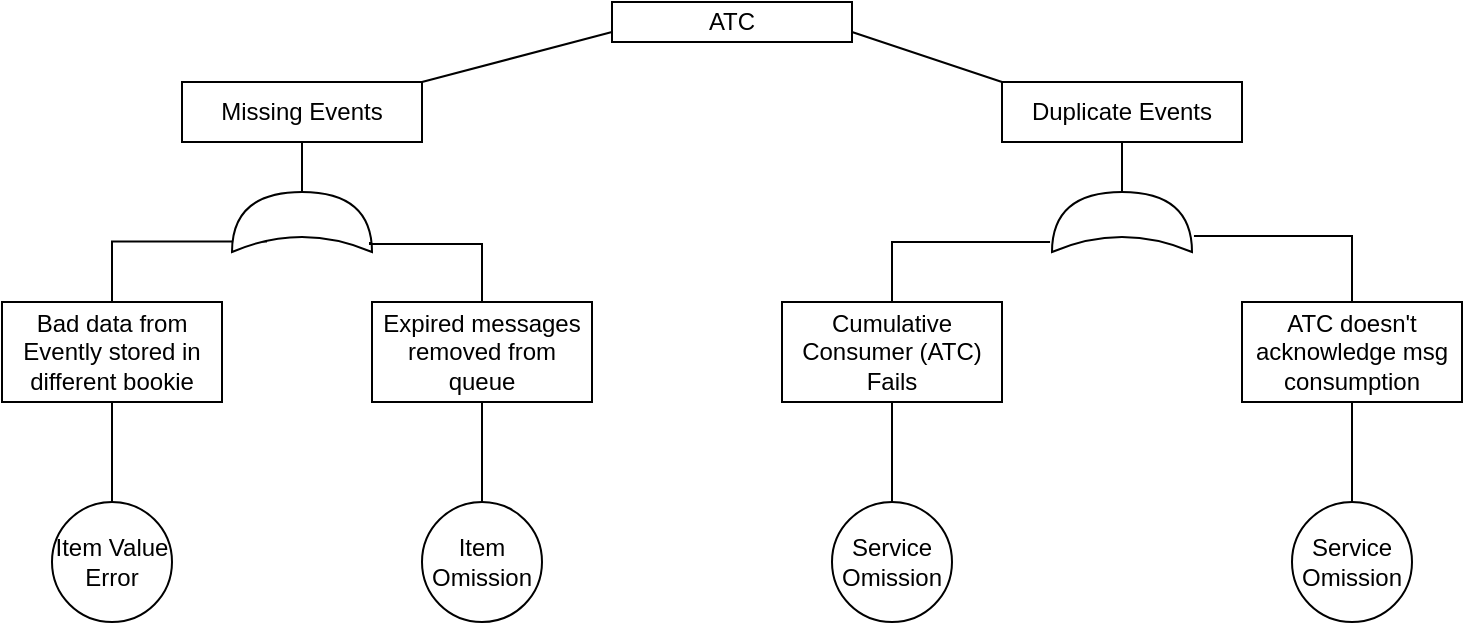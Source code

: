 <mxfile version="13.9.7" type="device"><diagram id="naxGSPAOYbPyImn8yA4t" name="Page-1"><mxGraphModel dx="868" dy="482" grid="1" gridSize="10" guides="1" tooltips="1" connect="1" arrows="1" fold="1" page="1" pageScale="1" pageWidth="850" pageHeight="1100" math="0" shadow="0"><root><mxCell id="0"/><mxCell id="1" parent="0"/><mxCell id="3ZHkUG61Bo4Mpg361qM--13" style="rounded=0;orthogonalLoop=1;jettySize=auto;html=1;exitX=1;exitY=0.75;exitDx=0;exitDy=0;entryX=0;entryY=0;entryDx=0;entryDy=0;endArrow=none;endFill=0;" edge="1" parent="1" source="c1bq1e-k6xkN_Hdr-FVe-1" target="3ZHkUG61Bo4Mpg361qM--12"><mxGeometry relative="1" as="geometry"/></mxCell><mxCell id="c1bq1e-k6xkN_Hdr-FVe-1" value="ATC" style="rounded=0;whiteSpace=wrap;html=1;" parent="1" vertex="1"><mxGeometry x="365" y="30" width="120" height="20" as="geometry"/></mxCell><mxCell id="3ZHkUG61Bo4Mpg361qM--2" style="edgeStyle=orthogonalEdgeStyle;rounded=0;orthogonalLoop=1;jettySize=auto;html=1;exitX=0.5;exitY=1;exitDx=0;exitDy=0;entryX=1;entryY=0.5;entryDx=0;entryDy=0;entryPerimeter=0;endArrow=none;endFill=0;" edge="1" parent="1" source="c1bq1e-k6xkN_Hdr-FVe-2" target="3ZHkUG61Bo4Mpg361qM--1"><mxGeometry relative="1" as="geometry"/></mxCell><mxCell id="c1bq1e-k6xkN_Hdr-FVe-2" value="Missing Events" style="rounded=0;whiteSpace=wrap;html=1;" parent="1" vertex="1"><mxGeometry x="150" y="70" width="120" height="30" as="geometry"/></mxCell><mxCell id="c1bq1e-k6xkN_Hdr-FVe-3" value="" style="endArrow=none;html=1;exitX=1;exitY=0;exitDx=0;exitDy=0;entryX=0;entryY=0.75;entryDx=0;entryDy=0;" parent="1" source="c1bq1e-k6xkN_Hdr-FVe-2" target="c1bq1e-k6xkN_Hdr-FVe-1" edge="1"><mxGeometry width="50" height="50" relative="1" as="geometry"><mxPoint x="280" y="70" as="sourcePoint"/><mxPoint x="330" y="20" as="targetPoint"/></mxGeometry></mxCell><mxCell id="3ZHkUG61Bo4Mpg361qM--7" style="edgeStyle=orthogonalEdgeStyle;rounded=0;orthogonalLoop=1;jettySize=auto;html=1;exitX=0.175;exitY=0.25;exitDx=0;exitDy=0;exitPerimeter=0;entryX=0.5;entryY=0;entryDx=0;entryDy=0;endArrow=none;endFill=0;" edge="1" parent="1" source="3ZHkUG61Bo4Mpg361qM--1" target="3ZHkUG61Bo4Mpg361qM--3"><mxGeometry relative="1" as="geometry"/></mxCell><mxCell id="3ZHkUG61Bo4Mpg361qM--1" value="" style="shape=xor;whiteSpace=wrap;html=1;rotation=-90;" vertex="1" parent="1"><mxGeometry x="195" y="105" width="30" height="70" as="geometry"/></mxCell><mxCell id="3ZHkUG61Bo4Mpg361qM--9" style="edgeStyle=orthogonalEdgeStyle;rounded=0;orthogonalLoop=1;jettySize=auto;html=1;exitX=0.5;exitY=1;exitDx=0;exitDy=0;entryX=0.5;entryY=0;entryDx=0;entryDy=0;endArrow=none;endFill=0;" edge="1" parent="1" source="3ZHkUG61Bo4Mpg361qM--3" target="3ZHkUG61Bo4Mpg361qM--5"><mxGeometry relative="1" as="geometry"/></mxCell><mxCell id="3ZHkUG61Bo4Mpg361qM--3" value="Bad data from Evently stored in different bookie" style="rounded=0;whiteSpace=wrap;html=1;" vertex="1" parent="1"><mxGeometry x="60" y="180" width="110" height="50" as="geometry"/></mxCell><mxCell id="3ZHkUG61Bo4Mpg361qM--5" value="Item Value Error" style="ellipse;whiteSpace=wrap;html=1;aspect=fixed;" vertex="1" parent="1"><mxGeometry x="85" y="280" width="60" height="60" as="geometry"/></mxCell><mxCell id="3ZHkUG61Bo4Mpg361qM--6" value="Item Omission" style="ellipse;whiteSpace=wrap;html=1;aspect=fixed;" vertex="1" parent="1"><mxGeometry x="270" y="280" width="60" height="60" as="geometry"/></mxCell><mxCell id="3ZHkUG61Bo4Mpg361qM--15" style="edgeStyle=none;rounded=0;orthogonalLoop=1;jettySize=auto;html=1;exitX=0.5;exitY=1;exitDx=0;exitDy=0;entryX=1;entryY=0.5;entryDx=0;entryDy=0;entryPerimeter=0;endArrow=none;endFill=0;" edge="1" parent="1" source="3ZHkUG61Bo4Mpg361qM--12" target="3ZHkUG61Bo4Mpg361qM--14"><mxGeometry relative="1" as="geometry"/></mxCell><mxCell id="3ZHkUG61Bo4Mpg361qM--12" value="Duplicate Events" style="rounded=0;whiteSpace=wrap;html=1;" vertex="1" parent="1"><mxGeometry x="560" y="70" width="120" height="30" as="geometry"/></mxCell><mxCell id="3ZHkUG61Bo4Mpg361qM--14" value="" style="shape=xor;whiteSpace=wrap;html=1;rotation=-90;" vertex="1" parent="1"><mxGeometry x="605" y="105" width="30" height="70" as="geometry"/></mxCell><mxCell id="3ZHkUG61Bo4Mpg361qM--17" style="edgeStyle=orthogonalEdgeStyle;rounded=0;orthogonalLoop=1;jettySize=auto;html=1;exitX=0.5;exitY=0;exitDx=0;exitDy=0;endArrow=none;endFill=0;" edge="1" parent="1" source="3ZHkUG61Bo4Mpg361qM--16"><mxGeometry relative="1" as="geometry"><mxPoint x="244" y="150" as="targetPoint"/><Array as="points"><mxPoint x="300" y="151"/></Array></mxGeometry></mxCell><mxCell id="3ZHkUG61Bo4Mpg361qM--19" style="edgeStyle=orthogonalEdgeStyle;rounded=0;orthogonalLoop=1;jettySize=auto;html=1;exitX=0.5;exitY=1;exitDx=0;exitDy=0;entryX=0.5;entryY=0;entryDx=0;entryDy=0;endArrow=none;endFill=0;" edge="1" parent="1" source="3ZHkUG61Bo4Mpg361qM--16" target="3ZHkUG61Bo4Mpg361qM--6"><mxGeometry relative="1" as="geometry"/></mxCell><mxCell id="3ZHkUG61Bo4Mpg361qM--16" value="Expired messages removed from queue" style="rounded=0;whiteSpace=wrap;html=1;" vertex="1" parent="1"><mxGeometry x="245" y="180" width="110" height="50" as="geometry"/></mxCell><mxCell id="3ZHkUG61Bo4Mpg361qM--23" style="edgeStyle=orthogonalEdgeStyle;rounded=0;orthogonalLoop=1;jettySize=auto;html=1;exitX=0.5;exitY=0;exitDx=0;exitDy=0;entryX=0.167;entryY=-0.014;entryDx=0;entryDy=0;entryPerimeter=0;endArrow=none;endFill=0;" edge="1" parent="1" source="3ZHkUG61Bo4Mpg361qM--20" target="3ZHkUG61Bo4Mpg361qM--14"><mxGeometry relative="1" as="geometry"/></mxCell><mxCell id="3ZHkUG61Bo4Mpg361qM--24" style="edgeStyle=orthogonalEdgeStyle;rounded=0;orthogonalLoop=1;jettySize=auto;html=1;exitX=0.5;exitY=1;exitDx=0;exitDy=0;entryX=0.5;entryY=0;entryDx=0;entryDy=0;endArrow=none;endFill=0;" edge="1" parent="1" source="3ZHkUG61Bo4Mpg361qM--20" target="3ZHkUG61Bo4Mpg361qM--22"><mxGeometry relative="1" as="geometry"/></mxCell><mxCell id="3ZHkUG61Bo4Mpg361qM--20" value="Cumulative Consumer (ATC) Fails" style="rounded=0;whiteSpace=wrap;html=1;" vertex="1" parent="1"><mxGeometry x="450" y="180" width="110" height="50" as="geometry"/></mxCell><mxCell id="3ZHkUG61Bo4Mpg361qM--22" value="Service Omission" style="ellipse;whiteSpace=wrap;html=1;aspect=fixed;" vertex="1" parent="1"><mxGeometry x="475" y="280" width="60" height="60" as="geometry"/></mxCell><mxCell id="3ZHkUG61Bo4Mpg361qM--26" style="edgeStyle=orthogonalEdgeStyle;rounded=0;orthogonalLoop=1;jettySize=auto;html=1;exitX=0.5;exitY=0;exitDx=0;exitDy=0;entryX=0.267;entryY=1.014;entryDx=0;entryDy=0;entryPerimeter=0;endArrow=none;endFill=0;" edge="1" parent="1" source="3ZHkUG61Bo4Mpg361qM--25" target="3ZHkUG61Bo4Mpg361qM--14"><mxGeometry relative="1" as="geometry"/></mxCell><mxCell id="3ZHkUG61Bo4Mpg361qM--25" value="ATC doesn't acknowledge msg consumption" style="rounded=0;whiteSpace=wrap;html=1;" vertex="1" parent="1"><mxGeometry x="680" y="180" width="110" height="50" as="geometry"/></mxCell><mxCell id="3ZHkUG61Bo4Mpg361qM--28" style="edgeStyle=orthogonalEdgeStyle;rounded=0;orthogonalLoop=1;jettySize=auto;html=1;exitX=0.5;exitY=0;exitDx=0;exitDy=0;entryX=0.5;entryY=1;entryDx=0;entryDy=0;endArrow=none;endFill=0;" edge="1" parent="1" source="3ZHkUG61Bo4Mpg361qM--27" target="3ZHkUG61Bo4Mpg361qM--25"><mxGeometry relative="1" as="geometry"/></mxCell><mxCell id="3ZHkUG61Bo4Mpg361qM--27" value="Service Omission" style="ellipse;whiteSpace=wrap;html=1;aspect=fixed;" vertex="1" parent="1"><mxGeometry x="705" y="280" width="60" height="60" as="geometry"/></mxCell></root></mxGraphModel></diagram></mxfile>